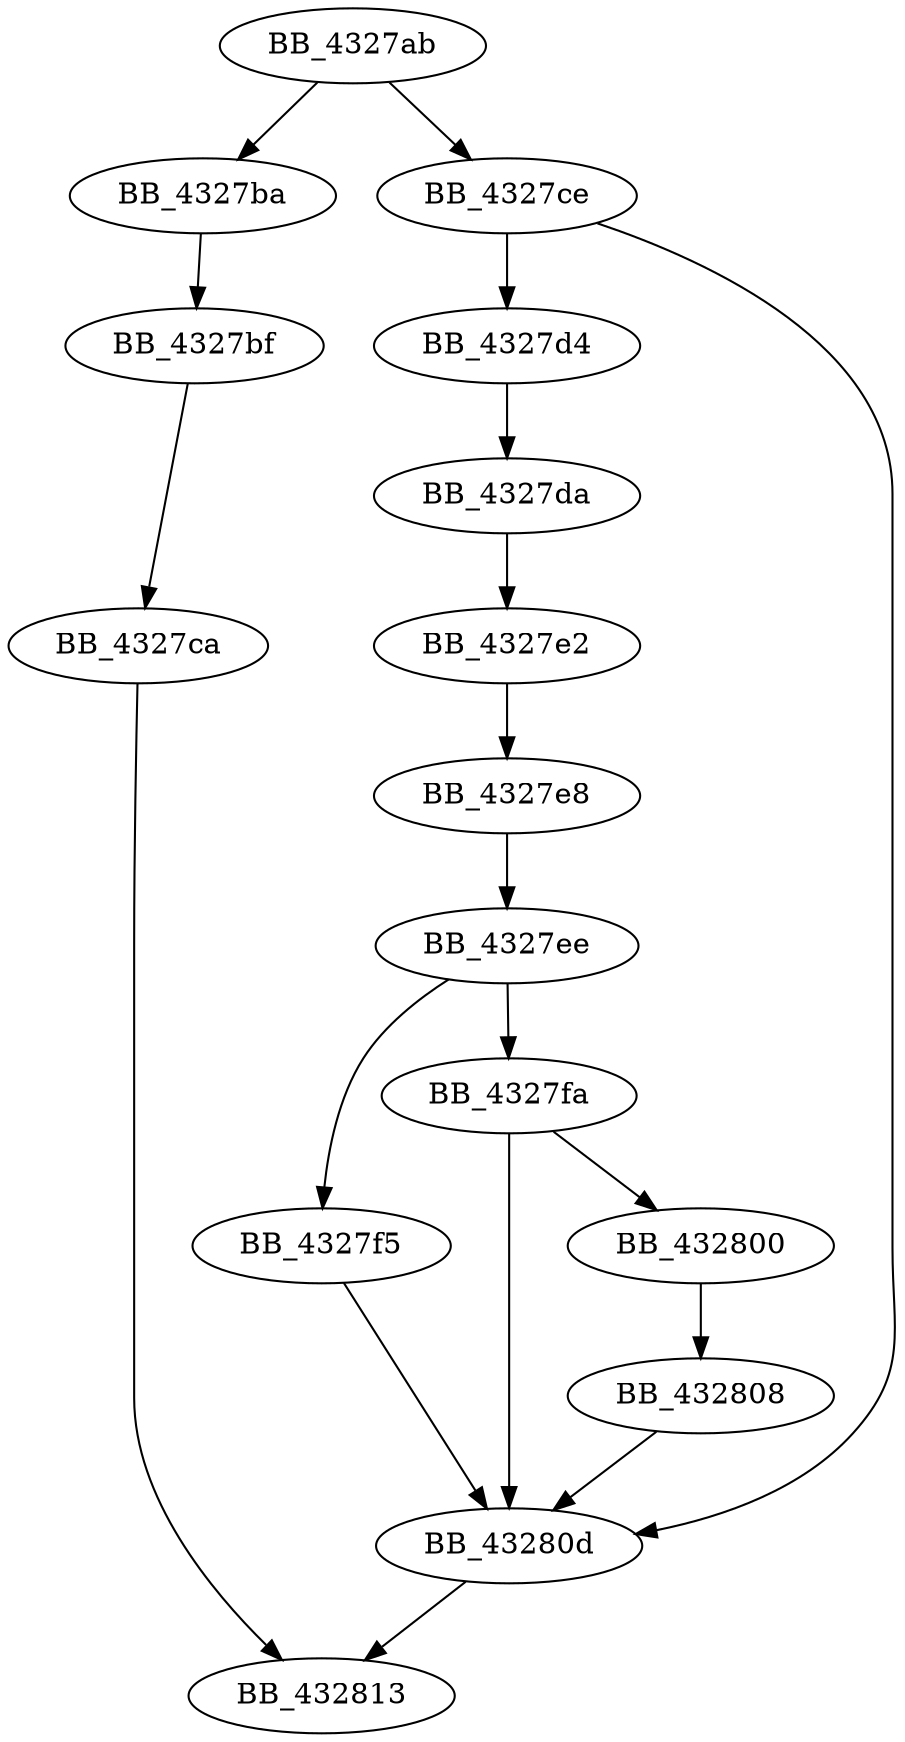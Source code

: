 DiGraph __fclose_nolock{
BB_4327ab->BB_4327ba
BB_4327ab->BB_4327ce
BB_4327ba->BB_4327bf
BB_4327bf->BB_4327ca
BB_4327ca->BB_432813
BB_4327ce->BB_4327d4
BB_4327ce->BB_43280d
BB_4327d4->BB_4327da
BB_4327da->BB_4327e2
BB_4327e2->BB_4327e8
BB_4327e8->BB_4327ee
BB_4327ee->BB_4327f5
BB_4327ee->BB_4327fa
BB_4327f5->BB_43280d
BB_4327fa->BB_432800
BB_4327fa->BB_43280d
BB_432800->BB_432808
BB_432808->BB_43280d
BB_43280d->BB_432813
}
